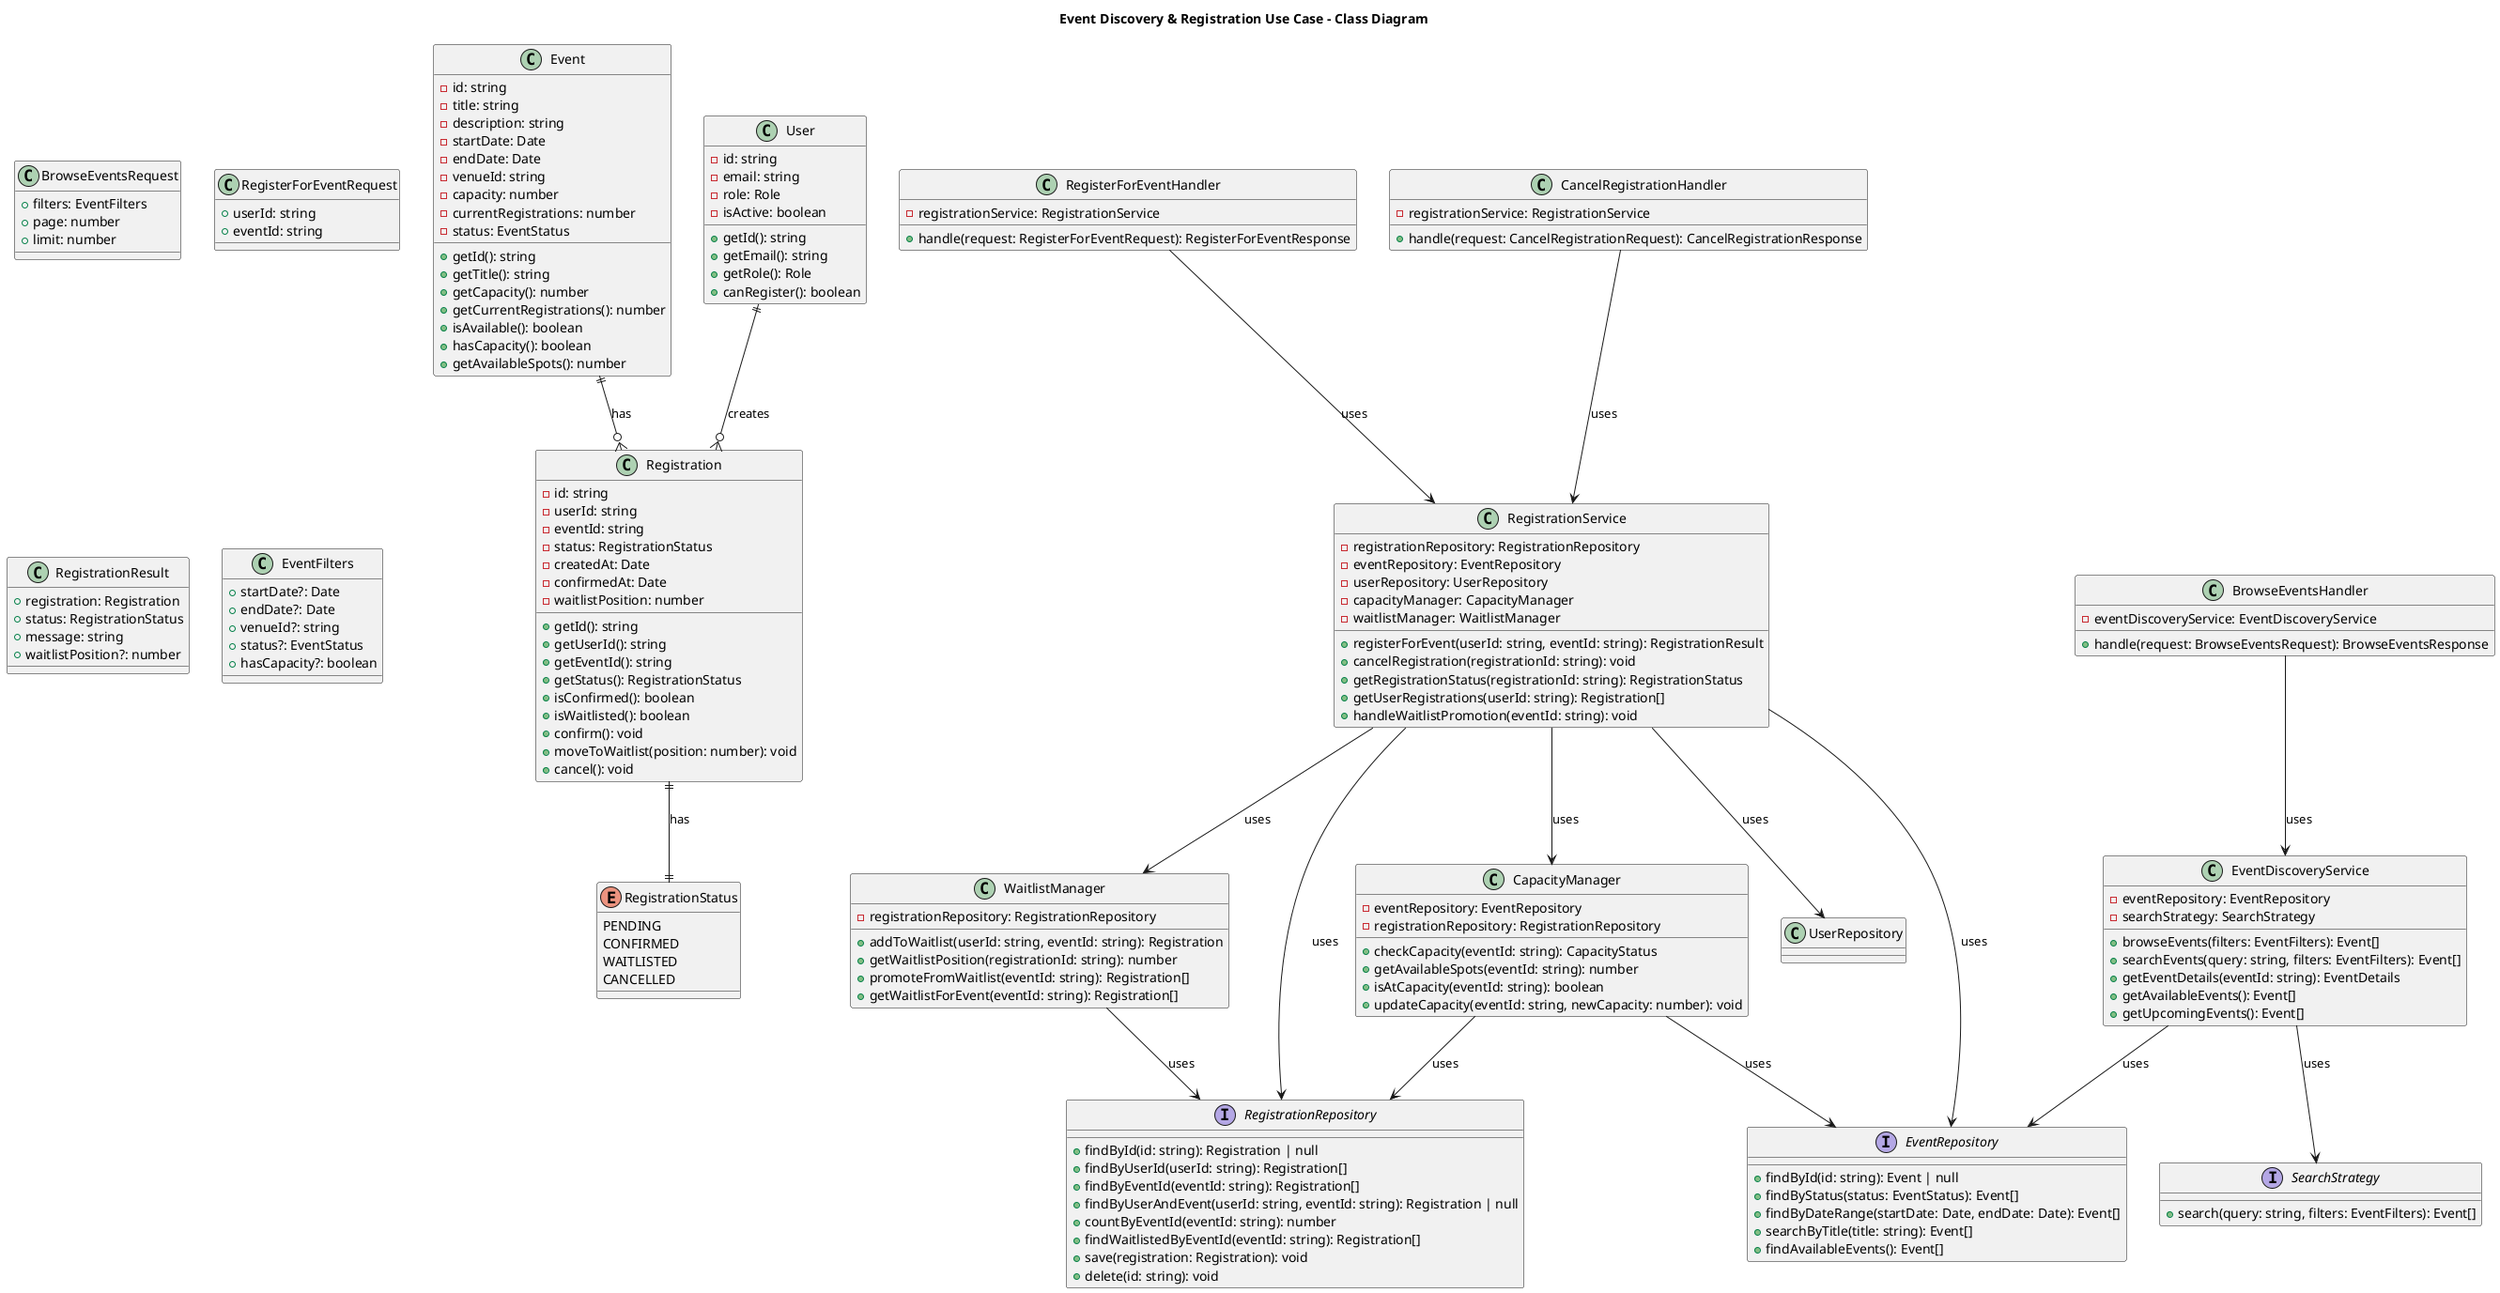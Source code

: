 @startuml EventDiscoveryRegistrationUseCase
title Event Discovery & Registration Use Case - Class Diagram

' Core Domain Entities
class Event {
  - id: string
  - title: string
  - description: string
  - startDate: Date
  - endDate: Date
  - venueId: string
  - capacity: number
  - currentRegistrations: number
  - status: EventStatus
  + getId(): string
  + getTitle(): string
  + getCapacity(): number
  + getCurrentRegistrations(): number
  + isAvailable(): boolean
  + hasCapacity(): boolean
  + getAvailableSpots(): number
}

class Registration {
  - id: string
  - userId: string
  - eventId: string
  - status: RegistrationStatus
  - createdAt: Date
  - confirmedAt: Date
  - waitlistPosition: number
  + getId(): string
  + getUserId(): string
  + getEventId(): string
  + getStatus(): RegistrationStatus
  + isConfirmed(): boolean
  + isWaitlisted(): boolean
  + confirm(): void
  + moveToWaitlist(position: number): void
  + cancel(): void
}

class User {
  - id: string
  - email: string
  - role: Role
  - isActive: boolean
  + getId(): string
  + getEmail(): string
  + getRole(): Role
  + canRegister(): boolean
}

enum RegistrationStatus {
  PENDING
  CONFIRMED
  WAITLISTED
  CANCELLED
}

' Domain Services
class EventDiscoveryService {
  - eventRepository: EventRepository
  - searchStrategy: SearchStrategy
  + browseEvents(filters: EventFilters): Event[]
  + searchEvents(query: string, filters: EventFilters): Event[]
  + getEventDetails(eventId: string): EventDetails
  + getAvailableEvents(): Event[]
  + getUpcomingEvents(): Event[]
}

class RegistrationService {
  - registrationRepository: RegistrationRepository
  - eventRepository: EventRepository
  - userRepository: UserRepository
  - capacityManager: CapacityManager
  - waitlistManager: WaitlistManager
  + registerForEvent(userId: string, eventId: string): RegistrationResult
  + cancelRegistration(registrationId: string): void
  + getRegistrationStatus(registrationId: string): RegistrationStatus
  + getUserRegistrations(userId: string): Registration[]
  + handleWaitlistPromotion(eventId: string): void
}

class CapacityManager {
  - eventRepository: EventRepository
  - registrationRepository: RegistrationRepository
  + checkCapacity(eventId: string): CapacityStatus
  + getAvailableSpots(eventId: string): number
  + isAtCapacity(eventId: string): boolean
  + updateCapacity(eventId: string, newCapacity: number): void
}

class WaitlistManager {
  - registrationRepository: RegistrationRepository
  + addToWaitlist(userId: string, eventId: string): Registration
  + getWaitlistPosition(registrationId: string): number
  + promoteFromWaitlist(eventId: string): Registration[]
  + getWaitlistForEvent(eventId: string): Registration[]
}

' Application Handlers
class BrowseEventsHandler {
  - eventDiscoveryService: EventDiscoveryService
  + handle(request: BrowseEventsRequest): BrowseEventsResponse
}

class RegisterForEventHandler {
  - registrationService: RegistrationService
  + handle(request: RegisterForEventRequest): RegisterForEventResponse
}

class CancelRegistrationHandler {
  - registrationService: RegistrationService
  + handle(request: CancelRegistrationRequest): CancelRegistrationResponse
}

' Infrastructure Layer
interface EventRepository {
  + findById(id: string): Event | null
  + findByStatus(status: EventStatus): Event[]
  + findByDateRange(startDate: Date, endDate: Date): Event[]
  + searchByTitle(title: string): Event[]
  + findAvailableEvents(): Event[]
}

interface RegistrationRepository {
  + findById(id: string): Registration | null
  + findByUserId(userId: string): Registration[]
  + findByEventId(eventId: string): Registration[]
  + findByUserAndEvent(userId: string, eventId: string): Registration | null
  + countByEventId(eventId: string): number
  + findWaitlistedByEventId(eventId: string): Registration[]
  + save(registration: Registration): void
  + delete(id: string): void
}

interface SearchStrategy {
  + search(query: string, filters: EventFilters): Event[]
}

' DTOs
class BrowseEventsRequest {
  + filters: EventFilters
  + page: number
  + limit: number
}

class RegisterForEventRequest {
  + userId: string
  + eventId: string
}

class RegistrationResult {
  + registration: Registration
  + status: RegistrationStatus
  + message: string
  + waitlistPosition?: number
}

class EventFilters {
  + startDate?: Date
  + endDate?: Date
  + venueId?: string
  + status?: EventStatus
  + hasCapacity?: boolean
}

' Relationships
Event ||--o{ Registration : "has"
User ||--o{ Registration : "creates"
Registration ||--|| RegistrationStatus : "has"

EventDiscoveryService --> EventRepository : "uses"
EventDiscoveryService --> SearchStrategy : "uses"

RegistrationService --> RegistrationRepository : "uses"
RegistrationService --> EventRepository : "uses"
RegistrationService --> UserRepository : "uses"
RegistrationService --> CapacityManager : "uses"
RegistrationService --> WaitlistManager : "uses"

CapacityManager --> EventRepository : "uses"
CapacityManager --> RegistrationRepository : "uses"

WaitlistManager --> RegistrationRepository : "uses"

BrowseEventsHandler --> EventDiscoveryService : "uses"
RegisterForEventHandler --> RegistrationService : "uses"
CancelRegistrationHandler --> RegistrationService : "uses"

@enduml
